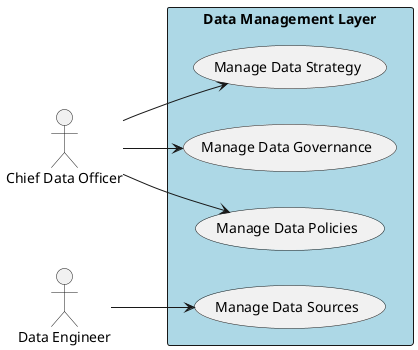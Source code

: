 @startuml

left to right direction
Actor "Chief Data Officer" as ChiefDataOfficer
Actor "Chief Data Officer" as ChiefDataOfficer
Actor "Data Engineer" as DataEngineer
Actor "Chief Data Officer" as ChiefDataOfficer


rectangle "Data Management Layer" #lightblue {
usecase "Manage Data Governance" as ManageDataGovernance
    ChiefDataOfficer --> ManageDataGovernance
    usecase "Manage Data Policies" as ManageDataPolicies
    ChiefDataOfficer --> ManageDataPolicies
    usecase "Manage Data Sources" as ManageDataSources
    DataEngineer --> ManageDataSources
    usecase "Manage Data Strategy" as ManageDataStrategy
    ChiefDataOfficer --> ManageDataStrategy
    }

@enduml
